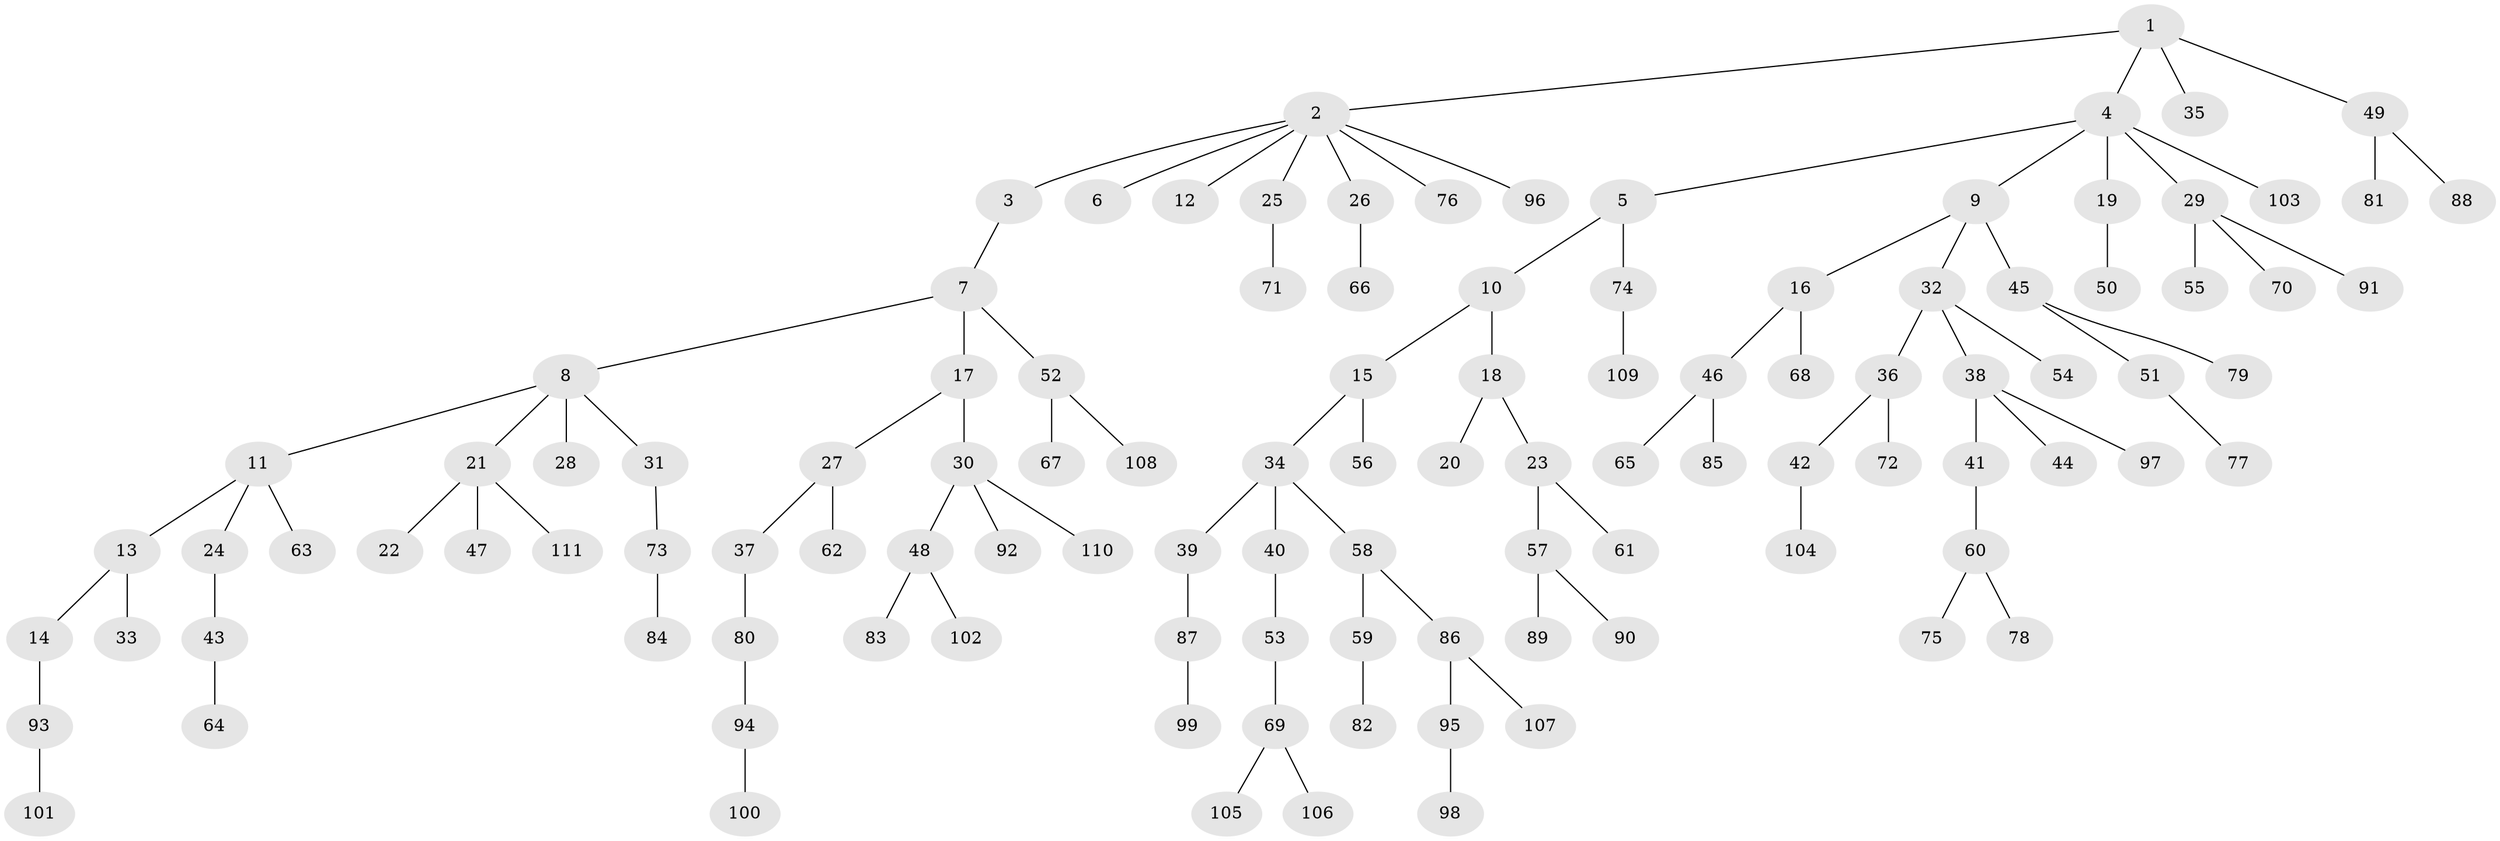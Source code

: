 // Generated by graph-tools (version 1.1) at 2025/50/03/09/25 03:50:20]
// undirected, 111 vertices, 110 edges
graph export_dot {
graph [start="1"]
  node [color=gray90,style=filled];
  1;
  2;
  3;
  4;
  5;
  6;
  7;
  8;
  9;
  10;
  11;
  12;
  13;
  14;
  15;
  16;
  17;
  18;
  19;
  20;
  21;
  22;
  23;
  24;
  25;
  26;
  27;
  28;
  29;
  30;
  31;
  32;
  33;
  34;
  35;
  36;
  37;
  38;
  39;
  40;
  41;
  42;
  43;
  44;
  45;
  46;
  47;
  48;
  49;
  50;
  51;
  52;
  53;
  54;
  55;
  56;
  57;
  58;
  59;
  60;
  61;
  62;
  63;
  64;
  65;
  66;
  67;
  68;
  69;
  70;
  71;
  72;
  73;
  74;
  75;
  76;
  77;
  78;
  79;
  80;
  81;
  82;
  83;
  84;
  85;
  86;
  87;
  88;
  89;
  90;
  91;
  92;
  93;
  94;
  95;
  96;
  97;
  98;
  99;
  100;
  101;
  102;
  103;
  104;
  105;
  106;
  107;
  108;
  109;
  110;
  111;
  1 -- 2;
  1 -- 4;
  1 -- 35;
  1 -- 49;
  2 -- 3;
  2 -- 6;
  2 -- 12;
  2 -- 25;
  2 -- 26;
  2 -- 76;
  2 -- 96;
  3 -- 7;
  4 -- 5;
  4 -- 9;
  4 -- 19;
  4 -- 29;
  4 -- 103;
  5 -- 10;
  5 -- 74;
  7 -- 8;
  7 -- 17;
  7 -- 52;
  8 -- 11;
  8 -- 21;
  8 -- 28;
  8 -- 31;
  9 -- 16;
  9 -- 32;
  9 -- 45;
  10 -- 15;
  10 -- 18;
  11 -- 13;
  11 -- 24;
  11 -- 63;
  13 -- 14;
  13 -- 33;
  14 -- 93;
  15 -- 34;
  15 -- 56;
  16 -- 46;
  16 -- 68;
  17 -- 27;
  17 -- 30;
  18 -- 20;
  18 -- 23;
  19 -- 50;
  21 -- 22;
  21 -- 47;
  21 -- 111;
  23 -- 57;
  23 -- 61;
  24 -- 43;
  25 -- 71;
  26 -- 66;
  27 -- 37;
  27 -- 62;
  29 -- 55;
  29 -- 70;
  29 -- 91;
  30 -- 48;
  30 -- 92;
  30 -- 110;
  31 -- 73;
  32 -- 36;
  32 -- 38;
  32 -- 54;
  34 -- 39;
  34 -- 40;
  34 -- 58;
  36 -- 42;
  36 -- 72;
  37 -- 80;
  38 -- 41;
  38 -- 44;
  38 -- 97;
  39 -- 87;
  40 -- 53;
  41 -- 60;
  42 -- 104;
  43 -- 64;
  45 -- 51;
  45 -- 79;
  46 -- 65;
  46 -- 85;
  48 -- 83;
  48 -- 102;
  49 -- 81;
  49 -- 88;
  51 -- 77;
  52 -- 67;
  52 -- 108;
  53 -- 69;
  57 -- 89;
  57 -- 90;
  58 -- 59;
  58 -- 86;
  59 -- 82;
  60 -- 75;
  60 -- 78;
  69 -- 105;
  69 -- 106;
  73 -- 84;
  74 -- 109;
  80 -- 94;
  86 -- 95;
  86 -- 107;
  87 -- 99;
  93 -- 101;
  94 -- 100;
  95 -- 98;
}
